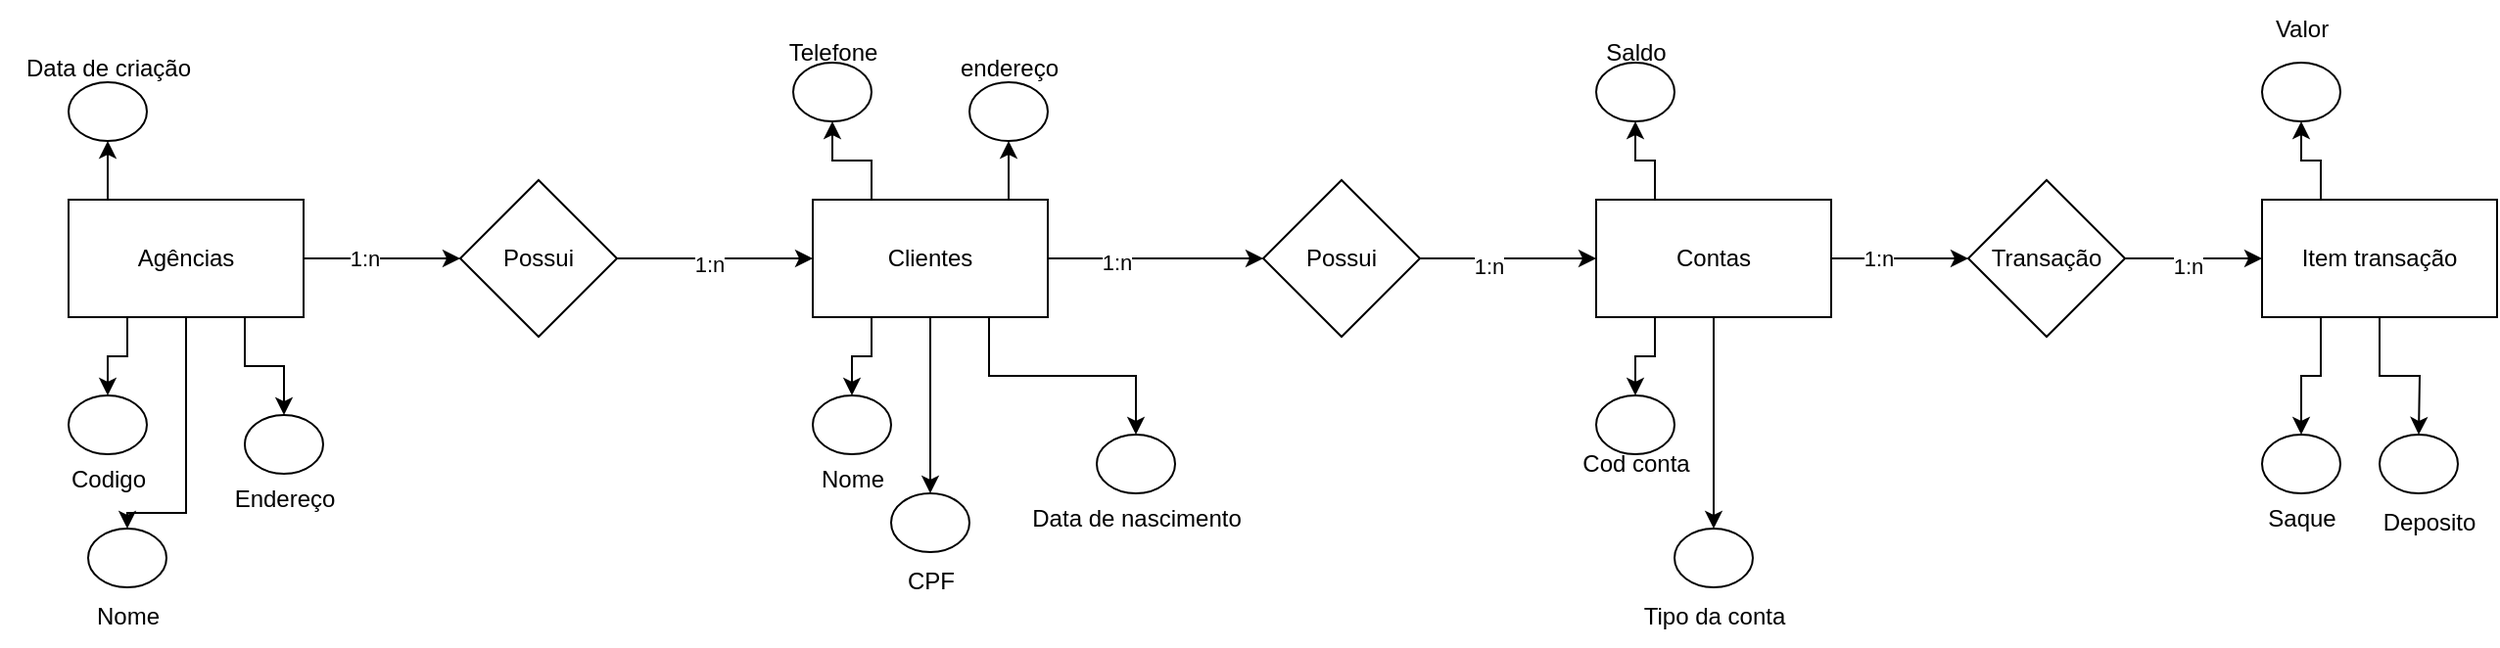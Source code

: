 <mxfile version="21.6.8" type="github">
  <diagram name="Page-1" id="4SOoaFEkUpfaxgHC6YMh">
    <mxGraphModel dx="2150" dy="790" grid="1" gridSize="10" guides="1" tooltips="1" connect="1" arrows="1" fold="1" page="1" pageScale="1" pageWidth="850" pageHeight="1100" math="0" shadow="0">
      <root>
        <mxCell id="0" />
        <mxCell id="1" parent="0" />
        <mxCell id="ERhGYvwC-_MQkEwgOGva-12" style="edgeStyle=orthogonalEdgeStyle;rounded=0;orthogonalLoop=1;jettySize=auto;html=1;entryX=0;entryY=0.5;entryDx=0;entryDy=0;" edge="1" parent="1" source="ERhGYvwC-_MQkEwgOGva-1" target="ERhGYvwC-_MQkEwgOGva-11">
          <mxGeometry relative="1" as="geometry" />
        </mxCell>
        <mxCell id="ERhGYvwC-_MQkEwgOGva-14" value="1:n" style="edgeLabel;html=1;align=center;verticalAlign=middle;resizable=0;points=[];" vertex="1" connectable="0" parent="ERhGYvwC-_MQkEwgOGva-12">
          <mxGeometry x="-0.314" relative="1" as="geometry">
            <mxPoint as="offset" />
          </mxGeometry>
        </mxCell>
        <mxCell id="ERhGYvwC-_MQkEwgOGva-47" style="edgeStyle=orthogonalEdgeStyle;rounded=0;orthogonalLoop=1;jettySize=auto;html=1;exitX=0.25;exitY=1;exitDx=0;exitDy=0;entryX=0.5;entryY=0;entryDx=0;entryDy=0;" edge="1" parent="1" source="ERhGYvwC-_MQkEwgOGva-1" target="ERhGYvwC-_MQkEwgOGva-46">
          <mxGeometry relative="1" as="geometry" />
        </mxCell>
        <mxCell id="ERhGYvwC-_MQkEwgOGva-51" style="edgeStyle=orthogonalEdgeStyle;rounded=0;orthogonalLoop=1;jettySize=auto;html=1;entryX=0.5;entryY=0;entryDx=0;entryDy=0;" edge="1" parent="1" source="ERhGYvwC-_MQkEwgOGva-1" target="ERhGYvwC-_MQkEwgOGva-50">
          <mxGeometry relative="1" as="geometry" />
        </mxCell>
        <mxCell id="ERhGYvwC-_MQkEwgOGva-56" style="edgeStyle=orthogonalEdgeStyle;rounded=0;orthogonalLoop=1;jettySize=auto;html=1;exitX=0.25;exitY=0;exitDx=0;exitDy=0;entryX=0.5;entryY=1;entryDx=0;entryDy=0;" edge="1" parent="1" source="ERhGYvwC-_MQkEwgOGva-1" target="ERhGYvwC-_MQkEwgOGva-55">
          <mxGeometry relative="1" as="geometry" />
        </mxCell>
        <mxCell id="ERhGYvwC-_MQkEwgOGva-1" value="Contas" style="rounded=0;whiteSpace=wrap;html=1;" vertex="1" parent="1">
          <mxGeometry x="390" y="110" width="120" height="60" as="geometry" />
        </mxCell>
        <mxCell id="ERhGYvwC-_MQkEwgOGva-37" style="edgeStyle=orthogonalEdgeStyle;rounded=0;orthogonalLoop=1;jettySize=auto;html=1;exitX=0.25;exitY=1;exitDx=0;exitDy=0;" edge="1" parent="1" source="ERhGYvwC-_MQkEwgOGva-2" target="ERhGYvwC-_MQkEwgOGva-25">
          <mxGeometry relative="1" as="geometry" />
        </mxCell>
        <mxCell id="ERhGYvwC-_MQkEwgOGva-38" style="edgeStyle=orthogonalEdgeStyle;rounded=0;orthogonalLoop=1;jettySize=auto;html=1;exitX=0.5;exitY=1;exitDx=0;exitDy=0;entryX=0.5;entryY=0;entryDx=0;entryDy=0;" edge="1" parent="1" source="ERhGYvwC-_MQkEwgOGva-2">
          <mxGeometry relative="1" as="geometry">
            <mxPoint x="810" y="230" as="targetPoint" />
          </mxGeometry>
        </mxCell>
        <mxCell id="ERhGYvwC-_MQkEwgOGva-43" style="edgeStyle=orthogonalEdgeStyle;rounded=0;orthogonalLoop=1;jettySize=auto;html=1;exitX=0.25;exitY=0;exitDx=0;exitDy=0;entryX=0.5;entryY=1;entryDx=0;entryDy=0;" edge="1" parent="1" source="ERhGYvwC-_MQkEwgOGva-2" target="ERhGYvwC-_MQkEwgOGva-42">
          <mxGeometry relative="1" as="geometry" />
        </mxCell>
        <mxCell id="ERhGYvwC-_MQkEwgOGva-2" value="Item transação" style="whiteSpace=wrap;html=1;" vertex="1" parent="1">
          <mxGeometry x="730" y="110" width="120" height="60" as="geometry" />
        </mxCell>
        <mxCell id="ERhGYvwC-_MQkEwgOGva-18" style="edgeStyle=orthogonalEdgeStyle;rounded=0;orthogonalLoop=1;jettySize=auto;html=1;entryX=0;entryY=0.5;entryDx=0;entryDy=0;" edge="1" parent="1" source="ERhGYvwC-_MQkEwgOGva-3" target="ERhGYvwC-_MQkEwgOGva-16">
          <mxGeometry relative="1" as="geometry" />
        </mxCell>
        <mxCell id="ERhGYvwC-_MQkEwgOGva-19" value="1:n" style="edgeLabel;html=1;align=center;verticalAlign=middle;resizable=0;points=[];" vertex="1" connectable="0" parent="ERhGYvwC-_MQkEwgOGva-18">
          <mxGeometry x="-0.225" relative="1" as="geometry">
            <mxPoint as="offset" />
          </mxGeometry>
        </mxCell>
        <mxCell id="ERhGYvwC-_MQkEwgOGva-77" style="edgeStyle=orthogonalEdgeStyle;rounded=0;orthogonalLoop=1;jettySize=auto;html=1;exitX=0.25;exitY=1;exitDx=0;exitDy=0;entryX=0.5;entryY=0;entryDx=0;entryDy=0;" edge="1" parent="1" source="ERhGYvwC-_MQkEwgOGva-3" target="ERhGYvwC-_MQkEwgOGva-76">
          <mxGeometry relative="1" as="geometry" />
        </mxCell>
        <mxCell id="ERhGYvwC-_MQkEwgOGva-80" style="edgeStyle=orthogonalEdgeStyle;rounded=0;orthogonalLoop=1;jettySize=auto;html=1;exitX=0.5;exitY=1;exitDx=0;exitDy=0;entryX=0.5;entryY=0;entryDx=0;entryDy=0;" edge="1" parent="1" source="ERhGYvwC-_MQkEwgOGva-3" target="ERhGYvwC-_MQkEwgOGva-79">
          <mxGeometry relative="1" as="geometry">
            <Array as="points">
              <mxPoint x="-330" y="270" />
              <mxPoint x="-360" y="270" />
            </Array>
          </mxGeometry>
        </mxCell>
        <mxCell id="ERhGYvwC-_MQkEwgOGva-84" style="edgeStyle=orthogonalEdgeStyle;rounded=0;orthogonalLoop=1;jettySize=auto;html=1;exitX=0.75;exitY=1;exitDx=0;exitDy=0;entryX=0.5;entryY=0;entryDx=0;entryDy=0;" edge="1" parent="1" source="ERhGYvwC-_MQkEwgOGva-3" target="ERhGYvwC-_MQkEwgOGva-82">
          <mxGeometry relative="1" as="geometry" />
        </mxCell>
        <mxCell id="ERhGYvwC-_MQkEwgOGva-88" style="edgeStyle=orthogonalEdgeStyle;rounded=0;orthogonalLoop=1;jettySize=auto;html=1;exitX=0.25;exitY=0;exitDx=0;exitDy=0;entryX=0.5;entryY=1;entryDx=0;entryDy=0;" edge="1" parent="1" source="ERhGYvwC-_MQkEwgOGva-3" target="ERhGYvwC-_MQkEwgOGva-86">
          <mxGeometry relative="1" as="geometry" />
        </mxCell>
        <mxCell id="ERhGYvwC-_MQkEwgOGva-3" value="Agências" style="whiteSpace=wrap;html=1;" vertex="1" parent="1">
          <mxGeometry x="-390" y="110" width="120" height="60" as="geometry" />
        </mxCell>
        <mxCell id="ERhGYvwC-_MQkEwgOGva-6" style="edgeStyle=orthogonalEdgeStyle;rounded=0;orthogonalLoop=1;jettySize=auto;html=1;exitX=1;exitY=0.5;exitDx=0;exitDy=0;entryX=0;entryY=0.5;entryDx=0;entryDy=0;" edge="1" parent="1" source="ERhGYvwC-_MQkEwgOGva-4" target="ERhGYvwC-_MQkEwgOGva-5">
          <mxGeometry relative="1" as="geometry" />
        </mxCell>
        <mxCell id="ERhGYvwC-_MQkEwgOGva-8" value="1:n" style="edgeLabel;html=1;align=center;verticalAlign=middle;resizable=0;points=[];" vertex="1" connectable="0" parent="ERhGYvwC-_MQkEwgOGva-6">
          <mxGeometry x="-0.364" y="-2" relative="1" as="geometry">
            <mxPoint as="offset" />
          </mxGeometry>
        </mxCell>
        <mxCell id="ERhGYvwC-_MQkEwgOGva-62" style="edgeStyle=orthogonalEdgeStyle;rounded=0;orthogonalLoop=1;jettySize=auto;html=1;exitX=0.25;exitY=1;exitDx=0;exitDy=0;entryX=0.5;entryY=0;entryDx=0;entryDy=0;" edge="1" parent="1" source="ERhGYvwC-_MQkEwgOGva-4" target="ERhGYvwC-_MQkEwgOGva-61">
          <mxGeometry relative="1" as="geometry" />
        </mxCell>
        <mxCell id="ERhGYvwC-_MQkEwgOGva-65" style="edgeStyle=orthogonalEdgeStyle;rounded=0;orthogonalLoop=1;jettySize=auto;html=1;entryX=0.5;entryY=0;entryDx=0;entryDy=0;" edge="1" parent="1" source="ERhGYvwC-_MQkEwgOGva-4" target="ERhGYvwC-_MQkEwgOGva-64">
          <mxGeometry relative="1" as="geometry" />
        </mxCell>
        <mxCell id="ERhGYvwC-_MQkEwgOGva-68" style="edgeStyle=orthogonalEdgeStyle;rounded=0;orthogonalLoop=1;jettySize=auto;html=1;exitX=0.75;exitY=1;exitDx=0;exitDy=0;entryX=0.5;entryY=0;entryDx=0;entryDy=0;" edge="1" parent="1" source="ERhGYvwC-_MQkEwgOGva-4" target="ERhGYvwC-_MQkEwgOGva-67">
          <mxGeometry relative="1" as="geometry" />
        </mxCell>
        <mxCell id="ERhGYvwC-_MQkEwgOGva-71" style="edgeStyle=orthogonalEdgeStyle;rounded=0;orthogonalLoop=1;jettySize=auto;html=1;exitX=0.25;exitY=0;exitDx=0;exitDy=0;entryX=0.5;entryY=1;entryDx=0;entryDy=0;" edge="1" parent="1" source="ERhGYvwC-_MQkEwgOGva-4" target="ERhGYvwC-_MQkEwgOGva-70">
          <mxGeometry relative="1" as="geometry" />
        </mxCell>
        <mxCell id="ERhGYvwC-_MQkEwgOGva-74" style="edgeStyle=orthogonalEdgeStyle;rounded=0;orthogonalLoop=1;jettySize=auto;html=1;exitX=0.75;exitY=0;exitDx=0;exitDy=0;entryX=0.5;entryY=1;entryDx=0;entryDy=0;" edge="1" parent="1" source="ERhGYvwC-_MQkEwgOGva-4" target="ERhGYvwC-_MQkEwgOGva-73">
          <mxGeometry relative="1" as="geometry" />
        </mxCell>
        <mxCell id="ERhGYvwC-_MQkEwgOGva-4" value="Clientes" style="whiteSpace=wrap;html=1;" vertex="1" parent="1">
          <mxGeometry x="-10" y="110" width="120" height="60" as="geometry" />
        </mxCell>
        <mxCell id="ERhGYvwC-_MQkEwgOGva-7" style="edgeStyle=orthogonalEdgeStyle;rounded=0;orthogonalLoop=1;jettySize=auto;html=1;entryX=0;entryY=0.5;entryDx=0;entryDy=0;" edge="1" parent="1" source="ERhGYvwC-_MQkEwgOGva-5" target="ERhGYvwC-_MQkEwgOGva-1">
          <mxGeometry relative="1" as="geometry" />
        </mxCell>
        <mxCell id="ERhGYvwC-_MQkEwgOGva-9" value="1:n" style="edgeLabel;html=1;align=center;verticalAlign=middle;resizable=0;points=[];" vertex="1" connectable="0" parent="ERhGYvwC-_MQkEwgOGva-7">
          <mxGeometry x="-0.222" y="-4" relative="1" as="geometry">
            <mxPoint as="offset" />
          </mxGeometry>
        </mxCell>
        <mxCell id="ERhGYvwC-_MQkEwgOGva-5" value="Possui" style="rhombus;whiteSpace=wrap;html=1;" vertex="1" parent="1">
          <mxGeometry x="220" y="100" width="80" height="80" as="geometry" />
        </mxCell>
        <mxCell id="ERhGYvwC-_MQkEwgOGva-13" value="" style="edgeStyle=orthogonalEdgeStyle;rounded=0;orthogonalLoop=1;jettySize=auto;html=1;" edge="1" parent="1" source="ERhGYvwC-_MQkEwgOGva-11" target="ERhGYvwC-_MQkEwgOGva-2">
          <mxGeometry relative="1" as="geometry" />
        </mxCell>
        <mxCell id="ERhGYvwC-_MQkEwgOGva-15" value="1:n" style="edgeLabel;html=1;align=center;verticalAlign=middle;resizable=0;points=[];" vertex="1" connectable="0" parent="ERhGYvwC-_MQkEwgOGva-13">
          <mxGeometry x="-0.086" y="-4" relative="1" as="geometry">
            <mxPoint as="offset" />
          </mxGeometry>
        </mxCell>
        <mxCell id="ERhGYvwC-_MQkEwgOGva-11" value="Transação" style="rhombus;whiteSpace=wrap;html=1;" vertex="1" parent="1">
          <mxGeometry x="580" y="100" width="80" height="80" as="geometry" />
        </mxCell>
        <mxCell id="ERhGYvwC-_MQkEwgOGva-17" style="edgeStyle=orthogonalEdgeStyle;rounded=0;orthogonalLoop=1;jettySize=auto;html=1;entryX=0;entryY=0.5;entryDx=0;entryDy=0;" edge="1" parent="1" source="ERhGYvwC-_MQkEwgOGva-16" target="ERhGYvwC-_MQkEwgOGva-4">
          <mxGeometry relative="1" as="geometry" />
        </mxCell>
        <mxCell id="ERhGYvwC-_MQkEwgOGva-20" value="1:n" style="edgeLabel;html=1;align=center;verticalAlign=middle;resizable=0;points=[];" vertex="1" connectable="0" parent="ERhGYvwC-_MQkEwgOGva-17">
          <mxGeometry x="-0.06" y="-3" relative="1" as="geometry">
            <mxPoint as="offset" />
          </mxGeometry>
        </mxCell>
        <mxCell id="ERhGYvwC-_MQkEwgOGva-16" value="Possui" style="rhombus;whiteSpace=wrap;html=1;" vertex="1" parent="1">
          <mxGeometry x="-190" y="100" width="80" height="80" as="geometry" />
        </mxCell>
        <mxCell id="ERhGYvwC-_MQkEwgOGva-25" value="" style="ellipse;whiteSpace=wrap;html=1;" vertex="1" parent="1">
          <mxGeometry x="730" y="230" width="40" height="30" as="geometry" />
        </mxCell>
        <mxCell id="ERhGYvwC-_MQkEwgOGva-39" value="" style="ellipse;whiteSpace=wrap;html=1;" vertex="1" parent="1">
          <mxGeometry x="790" y="230" width="40" height="30" as="geometry" />
        </mxCell>
        <mxCell id="ERhGYvwC-_MQkEwgOGva-40" value="Deposito" style="text;html=1;align=center;verticalAlign=middle;resizable=0;points=[];autosize=1;strokeColor=none;fillColor=none;" vertex="1" parent="1">
          <mxGeometry x="780" y="260" width="70" height="30" as="geometry" />
        </mxCell>
        <mxCell id="ERhGYvwC-_MQkEwgOGva-41" value="Saque" style="text;html=1;align=center;verticalAlign=middle;resizable=0;points=[];autosize=1;strokeColor=none;fillColor=none;" vertex="1" parent="1">
          <mxGeometry x="720" y="258" width="60" height="30" as="geometry" />
        </mxCell>
        <mxCell id="ERhGYvwC-_MQkEwgOGva-42" value="" style="ellipse;whiteSpace=wrap;html=1;" vertex="1" parent="1">
          <mxGeometry x="730" y="40" width="40" height="30" as="geometry" />
        </mxCell>
        <mxCell id="ERhGYvwC-_MQkEwgOGva-44" value="Valor" style="text;html=1;align=center;verticalAlign=middle;resizable=0;points=[];autosize=1;strokeColor=none;fillColor=none;" vertex="1" parent="1">
          <mxGeometry x="725" y="8" width="50" height="30" as="geometry" />
        </mxCell>
        <mxCell id="ERhGYvwC-_MQkEwgOGva-46" value="" style="ellipse;whiteSpace=wrap;html=1;" vertex="1" parent="1">
          <mxGeometry x="390" y="210" width="40" height="30" as="geometry" />
        </mxCell>
        <mxCell id="ERhGYvwC-_MQkEwgOGva-48" value="Cod conta" style="text;html=1;align=center;verticalAlign=middle;resizable=0;points=[];autosize=1;strokeColor=none;fillColor=none;" vertex="1" parent="1">
          <mxGeometry x="370" y="230" width="80" height="30" as="geometry" />
        </mxCell>
        <mxCell id="ERhGYvwC-_MQkEwgOGva-50" value="" style="ellipse;whiteSpace=wrap;html=1;" vertex="1" parent="1">
          <mxGeometry x="430" y="278" width="40" height="30" as="geometry" />
        </mxCell>
        <mxCell id="ERhGYvwC-_MQkEwgOGva-54" value="Tipo da conta" style="text;html=1;align=center;verticalAlign=middle;resizable=0;points=[];autosize=1;strokeColor=none;fillColor=none;" vertex="1" parent="1">
          <mxGeometry x="400" y="308" width="100" height="30" as="geometry" />
        </mxCell>
        <mxCell id="ERhGYvwC-_MQkEwgOGva-55" value="" style="ellipse;whiteSpace=wrap;html=1;" vertex="1" parent="1">
          <mxGeometry x="390" y="40" width="40" height="30" as="geometry" />
        </mxCell>
        <mxCell id="ERhGYvwC-_MQkEwgOGva-57" value="Saldo" style="text;html=1;align=center;verticalAlign=middle;resizable=0;points=[];autosize=1;strokeColor=none;fillColor=none;" vertex="1" parent="1">
          <mxGeometry x="385" y="20" width="50" height="30" as="geometry" />
        </mxCell>
        <mxCell id="ERhGYvwC-_MQkEwgOGva-61" value="" style="ellipse;whiteSpace=wrap;html=1;" vertex="1" parent="1">
          <mxGeometry x="-10" y="210" width="40" height="30" as="geometry" />
        </mxCell>
        <mxCell id="ERhGYvwC-_MQkEwgOGva-63" value="Nome" style="text;html=1;align=center;verticalAlign=middle;resizable=0;points=[];autosize=1;strokeColor=none;fillColor=none;" vertex="1" parent="1">
          <mxGeometry x="-20" y="238" width="60" height="30" as="geometry" />
        </mxCell>
        <mxCell id="ERhGYvwC-_MQkEwgOGva-64" value="" style="ellipse;whiteSpace=wrap;html=1;" vertex="1" parent="1">
          <mxGeometry x="30" y="260" width="40" height="30" as="geometry" />
        </mxCell>
        <mxCell id="ERhGYvwC-_MQkEwgOGva-66" value="CPF" style="text;html=1;align=center;verticalAlign=middle;resizable=0;points=[];autosize=1;strokeColor=none;fillColor=none;" vertex="1" parent="1">
          <mxGeometry x="25" y="290" width="50" height="30" as="geometry" />
        </mxCell>
        <mxCell id="ERhGYvwC-_MQkEwgOGva-67" value="" style="ellipse;whiteSpace=wrap;html=1;" vertex="1" parent="1">
          <mxGeometry x="135" y="230" width="40" height="30" as="geometry" />
        </mxCell>
        <mxCell id="ERhGYvwC-_MQkEwgOGva-69" value="Data de nascimento" style="text;html=1;align=center;verticalAlign=middle;resizable=0;points=[];autosize=1;strokeColor=none;fillColor=none;" vertex="1" parent="1">
          <mxGeometry x="90" y="258" width="130" height="30" as="geometry" />
        </mxCell>
        <mxCell id="ERhGYvwC-_MQkEwgOGva-70" value="" style="ellipse;whiteSpace=wrap;html=1;" vertex="1" parent="1">
          <mxGeometry x="-20" y="40" width="40" height="30" as="geometry" />
        </mxCell>
        <mxCell id="ERhGYvwC-_MQkEwgOGva-72" value="Telefone" style="text;html=1;align=center;verticalAlign=middle;resizable=0;points=[];autosize=1;strokeColor=none;fillColor=none;" vertex="1" parent="1">
          <mxGeometry x="-35" y="20" width="70" height="30" as="geometry" />
        </mxCell>
        <mxCell id="ERhGYvwC-_MQkEwgOGva-73" value="" style="ellipse;whiteSpace=wrap;html=1;" vertex="1" parent="1">
          <mxGeometry x="70" y="50" width="40" height="30" as="geometry" />
        </mxCell>
        <mxCell id="ERhGYvwC-_MQkEwgOGva-75" value="endereço" style="text;html=1;align=center;verticalAlign=middle;resizable=0;points=[];autosize=1;strokeColor=none;fillColor=none;" vertex="1" parent="1">
          <mxGeometry x="55" y="28" width="70" height="30" as="geometry" />
        </mxCell>
        <mxCell id="ERhGYvwC-_MQkEwgOGva-76" value="" style="ellipse;whiteSpace=wrap;html=1;" vertex="1" parent="1">
          <mxGeometry x="-390" y="210" width="40" height="30" as="geometry" />
        </mxCell>
        <mxCell id="ERhGYvwC-_MQkEwgOGva-78" value="Codigo" style="text;html=1;align=center;verticalAlign=middle;resizable=0;points=[];autosize=1;strokeColor=none;fillColor=none;" vertex="1" parent="1">
          <mxGeometry x="-400" y="238" width="60" height="30" as="geometry" />
        </mxCell>
        <mxCell id="ERhGYvwC-_MQkEwgOGva-79" value="" style="ellipse;whiteSpace=wrap;html=1;" vertex="1" parent="1">
          <mxGeometry x="-380" y="278" width="40" height="30" as="geometry" />
        </mxCell>
        <mxCell id="ERhGYvwC-_MQkEwgOGva-81" value="Nome" style="text;html=1;align=center;verticalAlign=middle;resizable=0;points=[];autosize=1;strokeColor=none;fillColor=none;" vertex="1" parent="1">
          <mxGeometry x="-390" y="308" width="60" height="30" as="geometry" />
        </mxCell>
        <mxCell id="ERhGYvwC-_MQkEwgOGva-82" value="" style="ellipse;whiteSpace=wrap;html=1;" vertex="1" parent="1">
          <mxGeometry x="-300" y="220" width="40" height="30" as="geometry" />
        </mxCell>
        <mxCell id="ERhGYvwC-_MQkEwgOGva-85" value="Endereço" style="text;html=1;align=center;verticalAlign=middle;resizable=0;points=[];autosize=1;strokeColor=none;fillColor=none;" vertex="1" parent="1">
          <mxGeometry x="-315" y="248" width="70" height="30" as="geometry" />
        </mxCell>
        <mxCell id="ERhGYvwC-_MQkEwgOGva-86" value="" style="ellipse;whiteSpace=wrap;html=1;" vertex="1" parent="1">
          <mxGeometry x="-390" y="50" width="40" height="30" as="geometry" />
        </mxCell>
        <mxCell id="ERhGYvwC-_MQkEwgOGva-91" value="Data de criação" style="text;html=1;align=center;verticalAlign=middle;resizable=0;points=[];autosize=1;strokeColor=none;fillColor=none;" vertex="1" parent="1">
          <mxGeometry x="-425" y="28" width="110" height="30" as="geometry" />
        </mxCell>
      </root>
    </mxGraphModel>
  </diagram>
</mxfile>
